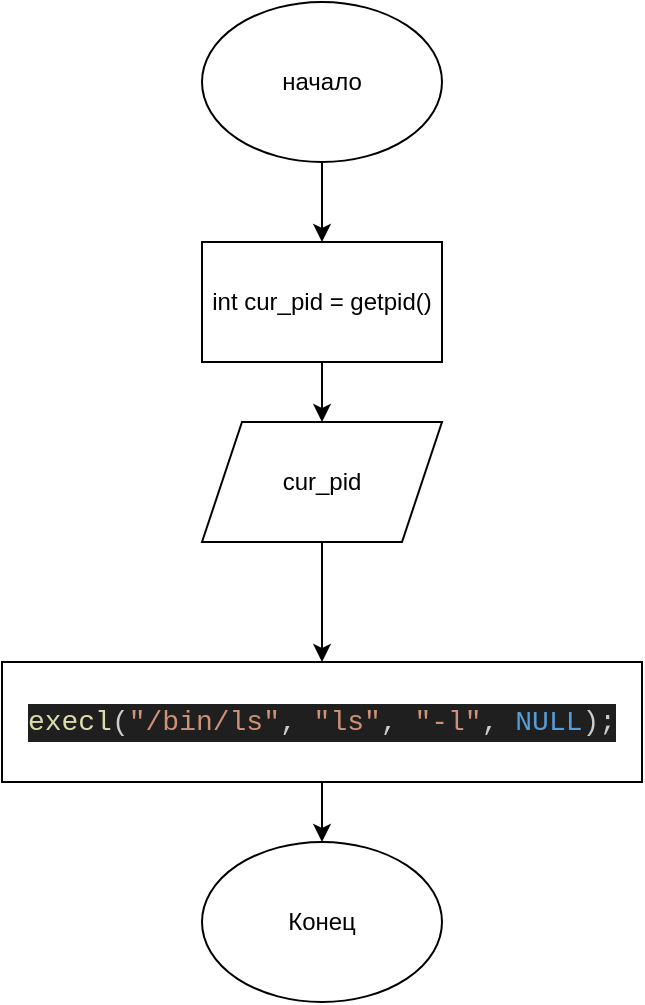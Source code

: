 <mxfile version="28.2.5">
  <diagram name="Страница — 1" id="89Jf2Clfn-oBXIjC1qWB">
    <mxGraphModel dx="1034" dy="666" grid="1" gridSize="10" guides="1" tooltips="1" connect="1" arrows="1" fold="1" page="1" pageScale="1" pageWidth="827" pageHeight="1169" math="0" shadow="0">
      <root>
        <mxCell id="0" />
        <mxCell id="1" parent="0" />
        <mxCell id="zdGxyU5Ulu9nrkZhif5i-5" style="edgeStyle=orthogonalEdgeStyle;rounded=0;orthogonalLoop=1;jettySize=auto;html=1;exitX=0.5;exitY=1;exitDx=0;exitDy=0;entryX=0.5;entryY=0;entryDx=0;entryDy=0;" edge="1" parent="1" source="zdGxyU5Ulu9nrkZhif5i-2" target="zdGxyU5Ulu9nrkZhif5i-4">
          <mxGeometry relative="1" as="geometry" />
        </mxCell>
        <mxCell id="zdGxyU5Ulu9nrkZhif5i-2" value="начало" style="ellipse;whiteSpace=wrap;html=1;" vertex="1" parent="1">
          <mxGeometry x="300" y="70" width="120" height="80" as="geometry" />
        </mxCell>
        <mxCell id="zdGxyU5Ulu9nrkZhif5i-7" style="edgeStyle=orthogonalEdgeStyle;rounded=0;orthogonalLoop=1;jettySize=auto;html=1;exitX=0.5;exitY=1;exitDx=0;exitDy=0;entryX=0.5;entryY=0;entryDx=0;entryDy=0;" edge="1" parent="1" source="zdGxyU5Ulu9nrkZhif5i-4" target="zdGxyU5Ulu9nrkZhif5i-6">
          <mxGeometry relative="1" as="geometry" />
        </mxCell>
        <mxCell id="zdGxyU5Ulu9nrkZhif5i-4" value="int cur_pid = getpid()" style="rounded=0;whiteSpace=wrap;html=1;" vertex="1" parent="1">
          <mxGeometry x="300" y="190" width="120" height="60" as="geometry" />
        </mxCell>
        <mxCell id="zdGxyU5Ulu9nrkZhif5i-9" style="edgeStyle=orthogonalEdgeStyle;rounded=0;orthogonalLoop=1;jettySize=auto;html=1;exitX=0.5;exitY=1;exitDx=0;exitDy=0;entryX=0.5;entryY=0;entryDx=0;entryDy=0;" edge="1" parent="1" source="zdGxyU5Ulu9nrkZhif5i-6" target="zdGxyU5Ulu9nrkZhif5i-8">
          <mxGeometry relative="1" as="geometry" />
        </mxCell>
        <mxCell id="zdGxyU5Ulu9nrkZhif5i-6" value="cur_pid" style="shape=parallelogram;perimeter=parallelogramPerimeter;whiteSpace=wrap;html=1;fixedSize=1;" vertex="1" parent="1">
          <mxGeometry x="300" y="280" width="120" height="60" as="geometry" />
        </mxCell>
        <mxCell id="zdGxyU5Ulu9nrkZhif5i-11" style="edgeStyle=orthogonalEdgeStyle;rounded=0;orthogonalLoop=1;jettySize=auto;html=1;exitX=0.5;exitY=1;exitDx=0;exitDy=0;entryX=0.5;entryY=0;entryDx=0;entryDy=0;" edge="1" parent="1" source="zdGxyU5Ulu9nrkZhif5i-8" target="zdGxyU5Ulu9nrkZhif5i-10">
          <mxGeometry relative="1" as="geometry" />
        </mxCell>
        <mxCell id="zdGxyU5Ulu9nrkZhif5i-8" value="&lt;div style=&quot;color: rgb(204, 204, 204); background-color: rgb(31, 31, 31); font-family: &amp;quot;Cascadia Code&amp;quot;, Consolas, &amp;quot;Courier New&amp;quot;, monospace; font-size: 14px; line-height: 19px; white-space: pre;&quot;&gt;&lt;span style=&quot;color: #dcdcaa;&quot;&gt;execl&lt;/span&gt;(&lt;span style=&quot;color: #ce9178;&quot;&gt;&quot;/bin/ls&quot;&lt;/span&gt;, &lt;span style=&quot;color: #ce9178;&quot;&gt;&quot;ls&quot;&lt;/span&gt;, &lt;span style=&quot;color: #ce9178;&quot;&gt;&quot;-l&quot;&lt;/span&gt;, &lt;span style=&quot;color: #569cd6;&quot;&gt;NULL&lt;/span&gt;);&lt;/div&gt;" style="rounded=0;whiteSpace=wrap;html=1;" vertex="1" parent="1">
          <mxGeometry x="200" y="400" width="320" height="60" as="geometry" />
        </mxCell>
        <mxCell id="zdGxyU5Ulu9nrkZhif5i-10" value="Конец" style="ellipse;whiteSpace=wrap;html=1;" vertex="1" parent="1">
          <mxGeometry x="300" y="490" width="120" height="80" as="geometry" />
        </mxCell>
      </root>
    </mxGraphModel>
  </diagram>
</mxfile>
